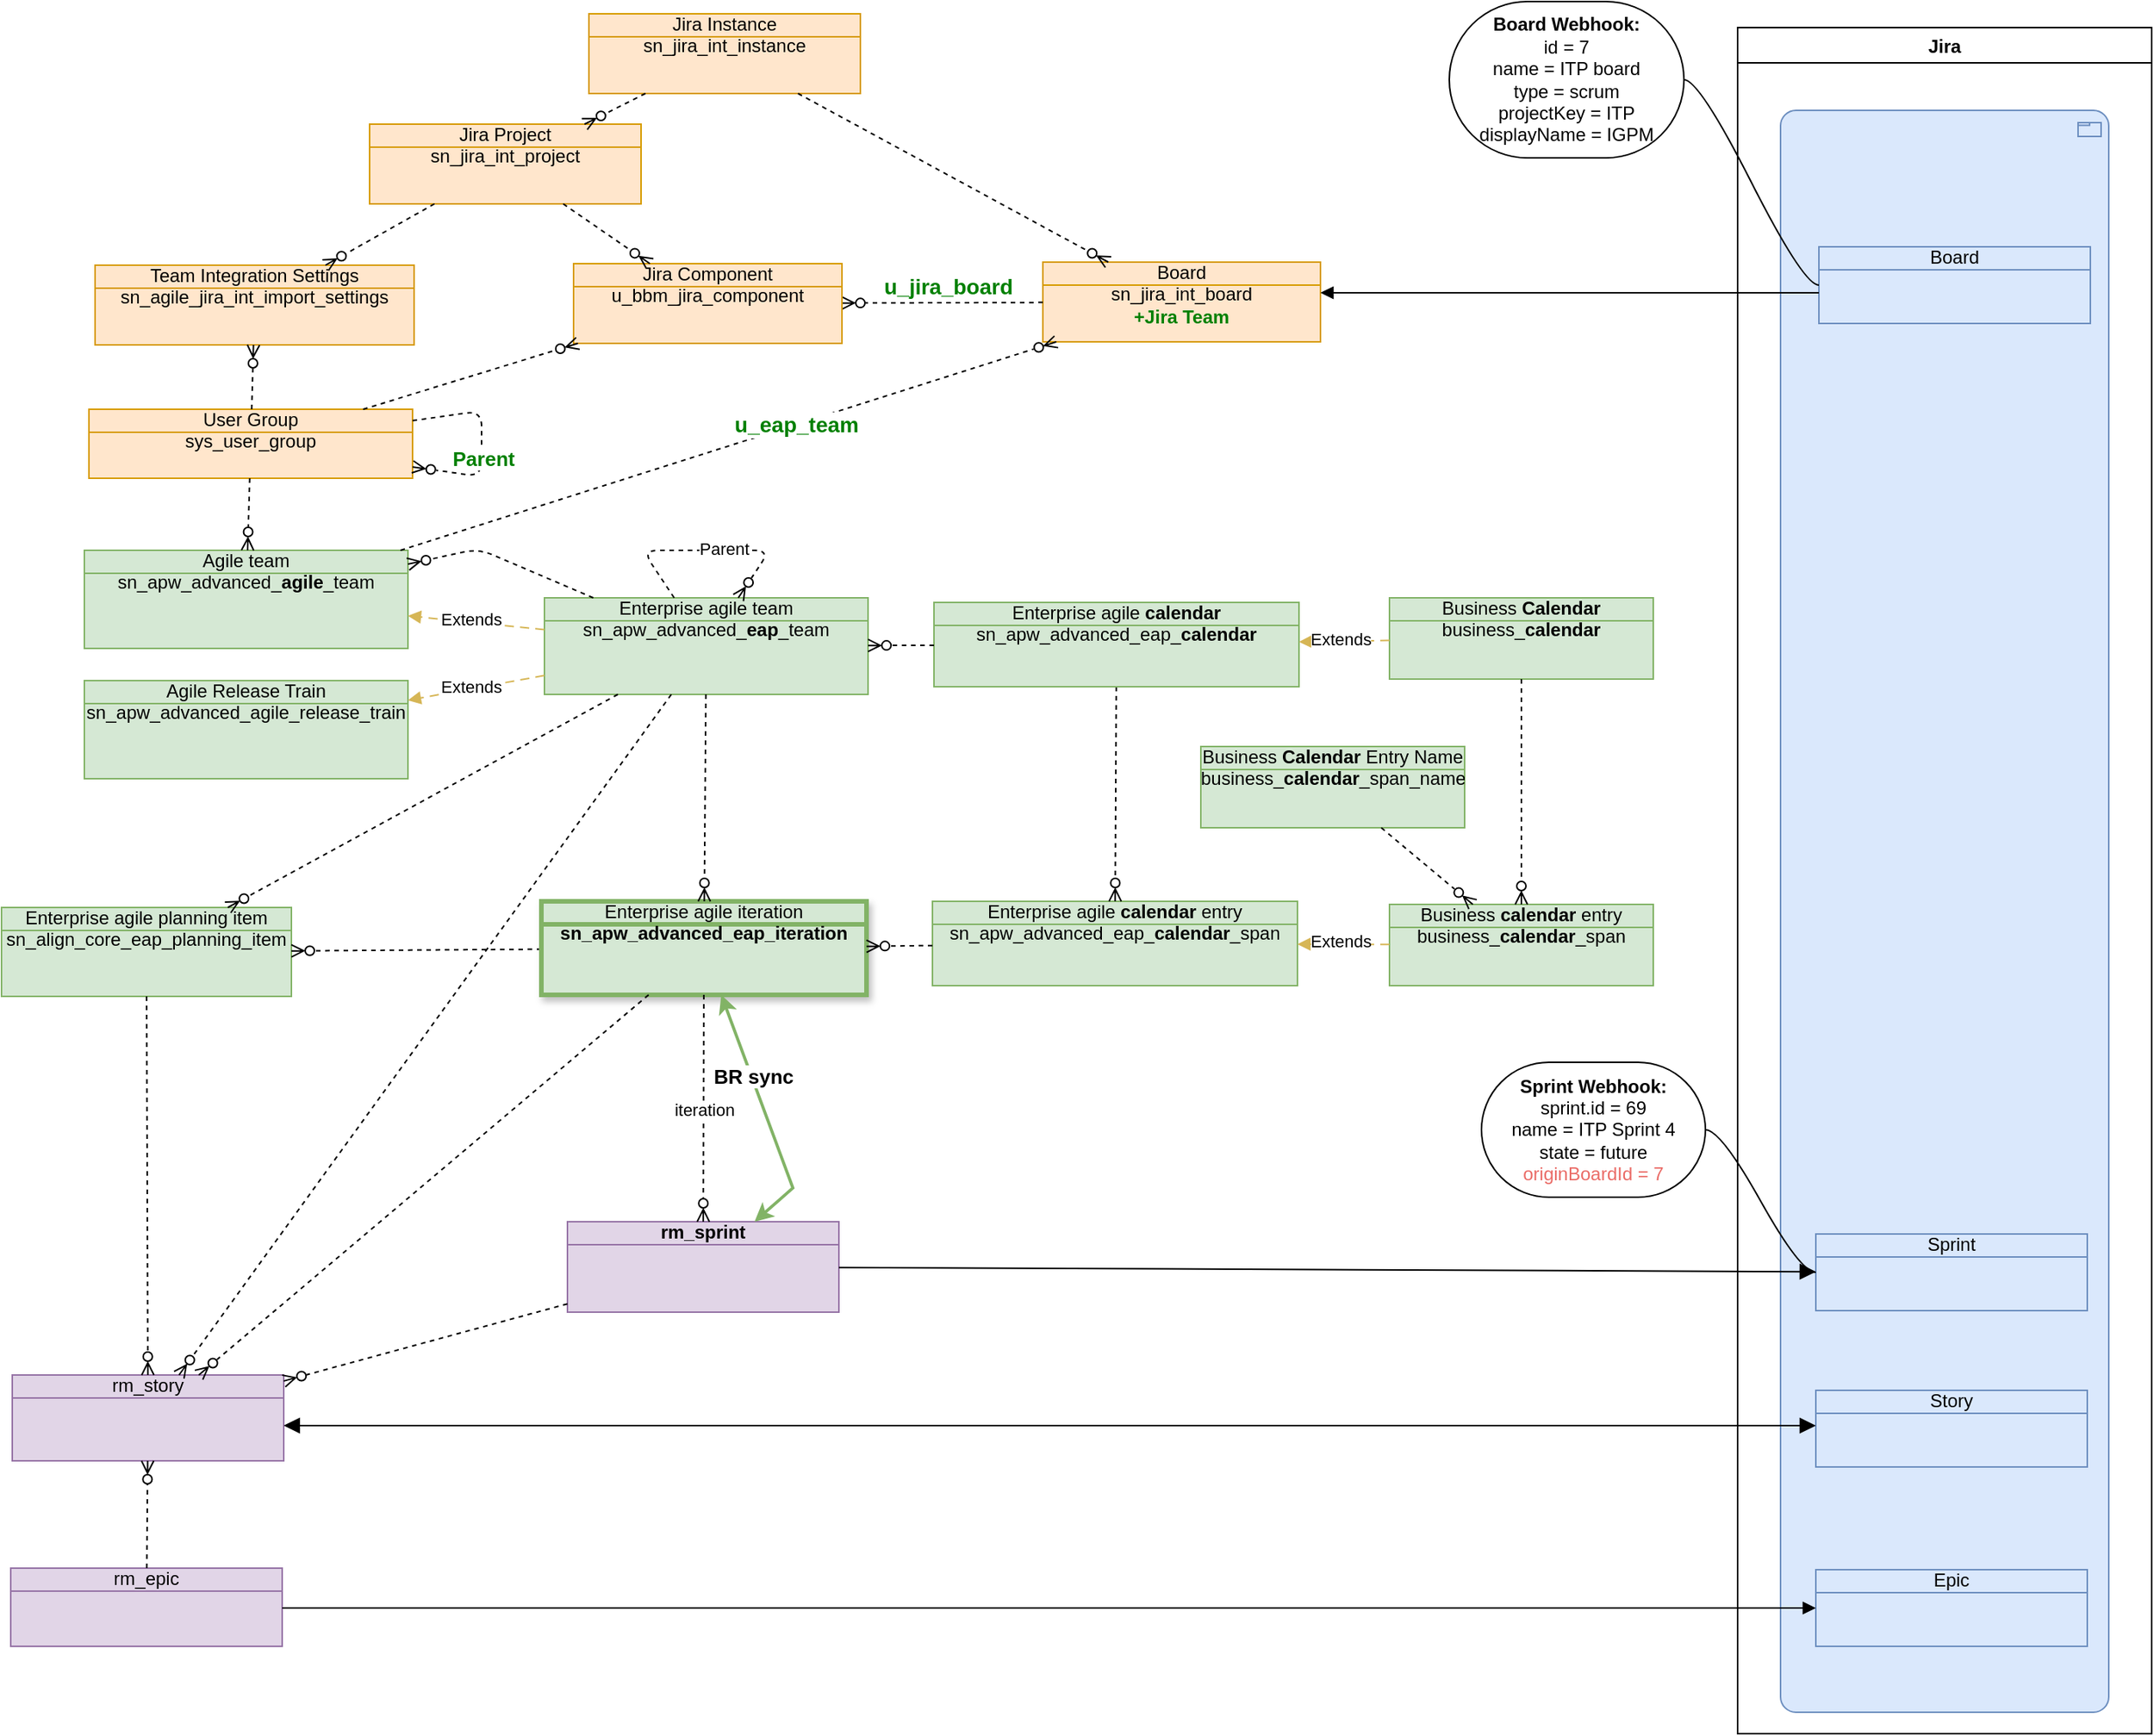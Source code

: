 <mxfile version="28.2.5" pages="2">
  <diagram name="EAPdb" id="IhMQIxFYWQhUG57-XFcb">
    <mxGraphModel dx="1745" dy="1240" grid="0" gridSize="10" guides="0" tooltips="1" connect="0" arrows="0" fold="1" page="1" pageScale="1" pageWidth="1654" pageHeight="1169" math="0" shadow="0">
      <root>
        <mxCell id="0" />
        <mxCell id="1" parent="0" />
        <mxCell id="hy2QDzCqtzv86f-rD2Z0-1" value="&lt;b&gt;rm_sprint&lt;/b&gt;" style="html=1;outlineConnect=0;whiteSpace=wrap;fillColor=#e1d5e7;shape=mxgraph.archimate3.businessObject;overflow=fill;strokeColor=#9673a6;" parent="1" vertex="1">
          <mxGeometry x="472" y="819" width="177" height="59" as="geometry" />
        </mxCell>
        <mxCell id="hy2QDzCqtzv86f-rD2Z0-2" value="Enterprise agile planning item sn_align_core_eap_planning_item" style="html=1;outlineConnect=0;whiteSpace=wrap;fillColor=#d5e8d4;shape=mxgraph.archimate3.businessObject;overflow=fill;strokeColor=#82b366;" parent="1" vertex="1">
          <mxGeometry x="103" y="614" width="189" height="58" as="geometry" />
        </mxCell>
        <mxCell id="hy2QDzCqtzv86f-rD2Z0-3" style="html=1;dashed=1;labelBackgroundColor=none;startArrow=none;endArrow=ERzeroToMany;fontFamily=Verdana;fontSize=12;align=left;startFill=0;endFill=0;" parent="1" source="hy2QDzCqtzv86f-rD2Z0-5" target="hy2QDzCqtzv86f-rD2Z0-2" edge="1">
          <mxGeometry relative="1" as="geometry">
            <mxPoint x="425" y="733" as="sourcePoint" />
            <mxPoint x="-102" y="674" as="targetPoint" />
          </mxGeometry>
        </mxCell>
        <mxCell id="hy2QDzCqtzv86f-rD2Z0-4" value="rm_story" style="html=1;outlineConnect=0;whiteSpace=wrap;fillColor=#e1d5e7;shape=mxgraph.archimate3.businessObject;overflow=fill;strokeColor=#9673a6;" parent="1" vertex="1">
          <mxGeometry x="110" y="919" width="177" height="56" as="geometry" />
        </mxCell>
        <mxCell id="hy2QDzCqtzv86f-rD2Z0-5" value="Enterprise agile iteration &lt;b&gt;sn_apw_advanced_eap_iteration&lt;/b&gt;" style="html=1;outlineConnect=0;whiteSpace=wrap;fillColor=#d5e8d4;shape=mxgraph.archimate3.businessObject;overflow=fill;strokeColor=#82b366;shadow=1;strokeWidth=3;" parent="1" vertex="1">
          <mxGeometry x="455" y="610" width="212" height="61" as="geometry" />
        </mxCell>
        <mxCell id="hy2QDzCqtzv86f-rD2Z0-6" value="Enterprise agile team sn_apw_advanced_&lt;b&gt;eap&lt;/b&gt;_team" style="html=1;outlineConnect=0;whiteSpace=wrap;fillColor=#d5e8d4;shape=mxgraph.archimate3.businessObject;overflow=fill;strokeColor=#82b366;" parent="1" vertex="1">
          <mxGeometry x="457" y="412" width="211" height="63" as="geometry" />
        </mxCell>
        <mxCell id="hy2QDzCqtzv86f-rD2Z0-7" value="&lt;div&gt;Enterprise agile &lt;b&gt;calendar&lt;/b&gt; entry&lt;/div&gt;sn_apw_advanced_eap_&lt;b&gt;calendar&lt;/b&gt;_span" style="html=1;outlineConnect=0;whiteSpace=wrap;fillColor=#d5e8d4;shape=mxgraph.archimate3.businessObject;overflow=fill;strokeColor=#82b366;" parent="1" vertex="1">
          <mxGeometry x="710" y="610" width="238" height="55" as="geometry" />
        </mxCell>
        <mxCell id="hy2QDzCqtzv86f-rD2Z0-8" value="&lt;div&gt;Business &lt;b&gt;calendar&lt;/b&gt; entry&lt;/div&gt;business_&lt;b&gt;calendar&lt;/b&gt;_span" style="html=1;outlineConnect=0;whiteSpace=wrap;fillColor=#d5e8d4;shape=mxgraph.archimate3.businessObject;overflow=fill;strokeColor=#82b366;" parent="1" vertex="1">
          <mxGeometry x="1008" y="612" width="172" height="53" as="geometry" />
        </mxCell>
        <mxCell id="hy2QDzCqtzv86f-rD2Z0-9" value="" style="html=1;endArrow=block;dashed=1;elbow=vertical;endFill=1;dashPattern=6 4;rounded=0;fontSize=12;fillColor=#fff2cc;strokeColor=#d6b656;" parent="1" source="hy2QDzCqtzv86f-rD2Z0-8" target="hy2QDzCqtzv86f-rD2Z0-7" edge="1">
          <mxGeometry width="160" relative="1" as="geometry">
            <mxPoint x="550" y="626" as="sourcePoint" />
            <mxPoint x="459" y="626" as="targetPoint" />
          </mxGeometry>
        </mxCell>
        <mxCell id="hy2QDzCqtzv86f-rD2Z0-10" value="Extends" style="edgeLabel;html=1;align=center;verticalAlign=middle;resizable=0;points=[];" parent="hy2QDzCqtzv86f-rD2Z0-9" vertex="1" connectable="0">
          <mxGeometry x="0.082" y="-2" relative="1" as="geometry">
            <mxPoint as="offset" />
          </mxGeometry>
        </mxCell>
        <mxCell id="hy2QDzCqtzv86f-rD2Z0-11" style="html=1;dashed=1;labelBackgroundColor=none;startArrow=none;endArrow=ERzeroToMany;fontFamily=Verdana;fontSize=12;align=left;startFill=0;endFill=0;" parent="1" source="hy2QDzCqtzv86f-rD2Z0-7" target="hy2QDzCqtzv86f-rD2Z0-5" edge="1">
          <mxGeometry relative="1" as="geometry">
            <mxPoint x="527" y="815" as="sourcePoint" />
            <mxPoint x="376" y="915" as="targetPoint" />
          </mxGeometry>
        </mxCell>
        <mxCell id="hy2QDzCqtzv86f-rD2Z0-12" style="html=1;dashed=1;labelBackgroundColor=none;startArrow=none;endArrow=ERzeroToMany;fontFamily=Verdana;fontSize=12;align=left;startFill=0;endFill=0;" parent="1" source="hy2QDzCqtzv86f-rD2Z0-5" target="hy2QDzCqtzv86f-rD2Z0-4" edge="1">
          <mxGeometry relative="1" as="geometry">
            <mxPoint x="795" y="1015" as="sourcePoint" />
            <mxPoint x="627" y="1063" as="targetPoint" />
          </mxGeometry>
        </mxCell>
        <mxCell id="hy2QDzCqtzv86f-rD2Z0-13" style="html=1;dashed=1;labelBackgroundColor=none;startArrow=none;endArrow=ERzeroToMany;fontFamily=Verdana;fontSize=12;align=left;startFill=0;endFill=0;" parent="1" source="hy2QDzCqtzv86f-rD2Z0-5" target="hy2QDzCqtzv86f-rD2Z0-1" edge="1">
          <mxGeometry relative="1" as="geometry">
            <mxPoint x="724" y="868" as="sourcePoint" />
            <mxPoint x="556" y="916" as="targetPoint" />
          </mxGeometry>
        </mxCell>
        <mxCell id="KYZBzOiVd4x93WxxePfa-1" value="iteration" style="edgeLabel;html=1;align=center;verticalAlign=middle;resizable=0;points=[];" parent="hy2QDzCqtzv86f-rD2Z0-13" vertex="1" connectable="0">
          <mxGeometry x="0.006" relative="1" as="geometry">
            <mxPoint as="offset" />
          </mxGeometry>
        </mxCell>
        <mxCell id="hy2QDzCqtzv86f-rD2Z0-14" style="html=1;dashed=1;labelBackgroundColor=none;startArrow=none;endArrow=ERzeroToMany;fontFamily=Verdana;fontSize=12;align=left;startFill=0;endFill=0;" parent="1" source="hy2QDzCqtzv86f-rD2Z0-6" target="hy2QDzCqtzv86f-rD2Z0-5" edge="1">
          <mxGeometry relative="1" as="geometry">
            <mxPoint x="1010" y="784" as="sourcePoint" />
            <mxPoint x="842" y="832" as="targetPoint" />
          </mxGeometry>
        </mxCell>
        <mxCell id="hy2QDzCqtzv86f-rD2Z0-15" style="html=1;dashed=1;labelBackgroundColor=none;startArrow=none;endArrow=ERzeroToMany;fontFamily=Verdana;fontSize=12;align=left;startFill=0;endFill=0;" parent="1" source="hy2QDzCqtzv86f-rD2Z0-2" target="hy2QDzCqtzv86f-rD2Z0-4" edge="1">
          <mxGeometry relative="1" as="geometry">
            <mxPoint x="858" y="869" as="sourcePoint" />
            <mxPoint x="858" y="925" as="targetPoint" />
          </mxGeometry>
        </mxCell>
        <mxCell id="hy2QDzCqtzv86f-rD2Z0-16" style="html=1;dashed=1;labelBackgroundColor=none;startArrow=none;endArrow=ERzeroToMany;fontFamily=Verdana;fontSize=12;align=left;startFill=0;endFill=0;" parent="1" source="hy2QDzCqtzv86f-rD2Z0-1" target="hy2QDzCqtzv86f-rD2Z0-4" edge="1">
          <mxGeometry relative="1" as="geometry">
            <mxPoint x="480" y="681" as="sourcePoint" />
            <mxPoint x="317" y="683" as="targetPoint" />
          </mxGeometry>
        </mxCell>
        <mxCell id="hy2QDzCqtzv86f-rD2Z0-17" value="rm_epic" style="html=1;outlineConnect=0;whiteSpace=wrap;fillColor=#e1d5e7;shape=mxgraph.archimate3.businessObject;overflow=fill;strokeColor=#9673a6;" parent="1" vertex="1">
          <mxGeometry x="109" y="1045" width="177" height="51" as="geometry" />
        </mxCell>
        <mxCell id="hy2QDzCqtzv86f-rD2Z0-18" style="html=1;dashed=1;labelBackgroundColor=none;startArrow=none;endArrow=ERzeroToMany;fontFamily=Verdana;fontSize=12;align=left;startFill=0;endFill=0;" parent="1" source="hy2QDzCqtzv86f-rD2Z0-17" target="hy2QDzCqtzv86f-rD2Z0-4" edge="1">
          <mxGeometry relative="1" as="geometry">
            <mxPoint x="542" y="834" as="sourcePoint" />
            <mxPoint x="379" y="836" as="targetPoint" />
          </mxGeometry>
        </mxCell>
        <mxCell id="hy2QDzCqtzv86f-rD2Z0-19" style="html=1;dashed=1;labelBackgroundColor=none;startArrow=none;endArrow=ERzeroToMany;fontFamily=Verdana;fontSize=12;align=left;startFill=0;endFill=0;" parent="1" source="hy2QDzCqtzv86f-rD2Z0-6" target="hy2QDzCqtzv86f-rD2Z0-4" edge="1">
          <mxGeometry relative="1" as="geometry">
            <mxPoint x="525" y="761" as="sourcePoint" />
            <mxPoint x="361" y="832" as="targetPoint" />
          </mxGeometry>
        </mxCell>
        <mxCell id="hy2QDzCqtzv86f-rD2Z0-20" style="html=1;dashed=1;labelBackgroundColor=none;startArrow=none;endArrow=ERzeroToMany;fontFamily=Verdana;fontSize=12;align=left;startFill=0;endFill=0;" parent="1" source="hy2QDzCqtzv86f-rD2Z0-6" target="hy2QDzCqtzv86f-rD2Z0-2" edge="1">
          <mxGeometry relative="1" as="geometry">
            <mxPoint x="712" y="861" as="sourcePoint" />
            <mxPoint x="875" y="1060" as="targetPoint" />
          </mxGeometry>
        </mxCell>
        <mxCell id="hy2QDzCqtzv86f-rD2Z0-24" value="Jira" style="swimlane;" parent="1" vertex="1">
          <mxGeometry x="1235" y="40" width="270" height="1113" as="geometry" />
        </mxCell>
        <mxCell id="hy2QDzCqtzv86f-rD2Z0-25" value="" style="html=1;outlineConnect=0;whiteSpace=wrap;fillColor=#dae8fc;shape=mxgraph.archimate3.application;appType=product;archiType=rounded;strokeColor=#6c8ebf;verticalAlign=top;fontStyle=0" parent="hy2QDzCqtzv86f-rD2Z0-24" vertex="1">
          <mxGeometry x="28" y="54" width="214" height="1045" as="geometry" />
        </mxCell>
        <mxCell id="hy2QDzCqtzv86f-rD2Z0-26" value="Board" style="html=1;outlineConnect=0;whiteSpace=wrap;fillColor=#dae8fc;shape=mxgraph.archimate3.businessObject;overflow=fill;strokeColor=#6c8ebf;" parent="hy2QDzCqtzv86f-rD2Z0-24" vertex="1">
          <mxGeometry x="53" y="143" width="177" height="50" as="geometry" />
        </mxCell>
        <mxCell id="hy2QDzCqtzv86f-rD2Z0-27" value="Sprint" style="html=1;outlineConnect=0;whiteSpace=wrap;fillColor=#dae8fc;shape=mxgraph.archimate3.businessObject;overflow=fill;strokeColor=#6c8ebf;" parent="hy2QDzCqtzv86f-rD2Z0-24" vertex="1">
          <mxGeometry x="51" y="787" width="177" height="50" as="geometry" />
        </mxCell>
        <mxCell id="hy2QDzCqtzv86f-rD2Z0-51" value="Epic" style="html=1;outlineConnect=0;whiteSpace=wrap;fillColor=#dae8fc;shape=mxgraph.archimate3.businessObject;overflow=fill;strokeColor=#6c8ebf;" parent="hy2QDzCqtzv86f-rD2Z0-24" vertex="1">
          <mxGeometry x="51" y="1006" width="177" height="50" as="geometry" />
        </mxCell>
        <mxCell id="KYZBzOiVd4x93WxxePfa-24" value="Story" style="html=1;outlineConnect=0;whiteSpace=wrap;fillColor=#dae8fc;shape=mxgraph.archimate3.businessObject;overflow=fill;strokeColor=#6c8ebf;" parent="hy2QDzCqtzv86f-rD2Z0-24" vertex="1">
          <mxGeometry x="51" y="889" width="177" height="50" as="geometry" />
        </mxCell>
        <mxCell id="hy2QDzCqtzv86f-rD2Z0-28" value="Agile team sn_apw_advanced_&lt;b&gt;agile&lt;/b&gt;_team" style="html=1;outlineConnect=0;whiteSpace=wrap;fillColor=#d5e8d4;shape=mxgraph.archimate3.businessObject;overflow=fill;strokeColor=#82b366;" parent="1" vertex="1">
          <mxGeometry x="157" y="381" width="211" height="64" as="geometry" />
        </mxCell>
        <mxCell id="hy2QDzCqtzv86f-rD2Z0-29" value="" style="html=1;endArrow=block;dashed=1;elbow=vertical;endFill=1;dashPattern=6 4;rounded=0;fontSize=12;fillColor=#fff2cc;strokeColor=#d6b656;" parent="1" source="hy2QDzCqtzv86f-rD2Z0-6" target="hy2QDzCqtzv86f-rD2Z0-28" edge="1">
          <mxGeometry width="160" relative="1" as="geometry">
            <mxPoint x="1085" y="557" as="sourcePoint" />
            <mxPoint x="1004" y="556" as="targetPoint" />
          </mxGeometry>
        </mxCell>
        <mxCell id="hy2QDzCqtzv86f-rD2Z0-30" value="Extends" style="edgeLabel;html=1;align=center;verticalAlign=middle;resizable=0;points=[];" parent="hy2QDzCqtzv86f-rD2Z0-29" vertex="1" connectable="0">
          <mxGeometry x="0.082" y="-2" relative="1" as="geometry">
            <mxPoint as="offset" />
          </mxGeometry>
        </mxCell>
        <mxCell id="hy2QDzCqtzv86f-rD2Z0-31" value="User Group&lt;div&gt;sys_user_group&lt;/div&gt;" style="html=1;outlineConnect=0;whiteSpace=wrap;fillColor=#ffe6cc;shape=mxgraph.archimate3.businessObject;overflow=fill;strokeColor=#d79b00;" parent="1" vertex="1">
          <mxGeometry x="160" y="289" width="211" height="45" as="geometry" />
        </mxCell>
        <mxCell id="hy2QDzCqtzv86f-rD2Z0-32" style="html=1;dashed=1;labelBackgroundColor=none;startArrow=none;endArrow=ERzeroToMany;fontFamily=Verdana;fontSize=12;align=left;startFill=0;endFill=0;" parent="1" source="hy2QDzCqtzv86f-rD2Z0-31" target="hy2QDzCqtzv86f-rD2Z0-28" edge="1">
          <mxGeometry relative="1" as="geometry">
            <mxPoint x="556" y="575" as="sourcePoint" />
            <mxPoint x="355" y="697" as="targetPoint" />
          </mxGeometry>
        </mxCell>
        <mxCell id="hy2QDzCqtzv86f-rD2Z0-33" style="html=1;dashed=1;labelBackgroundColor=none;startArrow=none;endArrow=ERzeroToMany;fontFamily=Verdana;fontSize=12;align=left;startFill=0;endFill=0;" parent="1" source="hy2QDzCqtzv86f-rD2Z0-6" target="hy2QDzCqtzv86f-rD2Z0-28" edge="1">
          <mxGeometry relative="1" as="geometry">
            <mxPoint x="593" y="557" as="sourcePoint" />
            <mxPoint x="392" y="679" as="targetPoint" />
            <Array as="points">
              <mxPoint x="414" y="380" />
            </Array>
          </mxGeometry>
        </mxCell>
        <mxCell id="hy2QDzCqtzv86f-rD2Z0-34" style="html=1;dashed=1;labelBackgroundColor=none;startArrow=none;endArrow=ERzeroToMany;fontFamily=Verdana;fontSize=12;align=left;startFill=0;endFill=0;" parent="1" source="hy2QDzCqtzv86f-rD2Z0-6" target="hy2QDzCqtzv86f-rD2Z0-6" edge="1">
          <mxGeometry relative="1" as="geometry">
            <mxPoint x="767" y="357" as="sourcePoint" />
            <mxPoint x="566" y="479" as="targetPoint" />
            <Array as="points">
              <mxPoint x="604" y="381" />
            </Array>
          </mxGeometry>
        </mxCell>
        <mxCell id="hy2QDzCqtzv86f-rD2Z0-35" value="Parent" style="edgeLabel;html=1;align=center;verticalAlign=middle;resizable=0;points=[];" parent="hy2QDzCqtzv86f-rD2Z0-34" vertex="1" connectable="0">
          <mxGeometry x="0.137" y="1" relative="1" as="geometry">
            <mxPoint as="offset" />
          </mxGeometry>
        </mxCell>
        <mxCell id="hy2QDzCqtzv86f-rD2Z0-39" value="" style="html=1;endArrow=block;dashed=0;elbow=vertical;endFill=1;rounded=0;startArrow=none;startFill=0;endSize=8;" parent="1" source="hy2QDzCqtzv86f-rD2Z0-1" target="hy2QDzCqtzv86f-rD2Z0-27" edge="1">
          <mxGeometry width="160" relative="1" as="geometry">
            <mxPoint x="1133" y="895" as="sourcePoint" />
            <mxPoint x="789" y="984" as="targetPoint" />
          </mxGeometry>
        </mxCell>
        <mxCell id="hy2QDzCqtzv86f-rD2Z0-40" value="Board&lt;div&gt;sn_jira_int_board&lt;/div&gt;&lt;div&gt;&lt;b&gt;&lt;font style=&quot;color: rgb(0, 128, 0);&quot;&gt;+Jira Team&lt;/font&gt;&lt;/b&gt;&lt;/div&gt;" style="html=1;outlineConnect=0;whiteSpace=wrap;fillColor=#ffe6cc;shape=mxgraph.archimate3.businessObject;overflow=fill;strokeColor=#d79b00;" parent="1" vertex="1">
          <mxGeometry x="782" y="193" width="181" height="52" as="geometry" />
        </mxCell>
        <mxCell id="hy2QDzCqtzv86f-rD2Z0-41" value="" style="edgeStyle=elbowEdgeStyle;html=1;endArrow=block;dashed=0;elbow=vertical;endFill=1;rounded=0;" parent="1" source="hy2QDzCqtzv86f-rD2Z0-26" target="hy2QDzCqtzv86f-rD2Z0-40" edge="1">
          <mxGeometry width="160" relative="1" as="geometry">
            <mxPoint x="1296" y="897" as="sourcePoint" />
            <mxPoint x="829" y="897" as="targetPoint" />
          </mxGeometry>
        </mxCell>
        <mxCell id="hy2QDzCqtzv86f-rD2Z0-43" value="" style="endArrow=classic;startArrow=classic;html=1;rounded=0;fillColor=#d5e8d4;strokeColor=#82b366;strokeWidth=2;fontSize=13;" parent="1" source="hy2QDzCqtzv86f-rD2Z0-1" target="hy2QDzCqtzv86f-rD2Z0-5" edge="1">
          <mxGeometry width="50" height="50" relative="1" as="geometry">
            <mxPoint x="684" y="851" as="sourcePoint" />
            <mxPoint x="734" y="801" as="targetPoint" />
            <Array as="points">
              <mxPoint x="619" y="797" />
            </Array>
          </mxGeometry>
        </mxCell>
        <mxCell id="hy2QDzCqtzv86f-rD2Z0-44" value="BR sync" style="edgeLabel;html=1;align=center;verticalAlign=middle;resizable=0;points=[];fontSize=13;fontStyle=1" parent="hy2QDzCqtzv86f-rD2Z0-43" vertex="1" connectable="0">
          <mxGeometry x="0.328" y="-1" relative="1" as="geometry">
            <mxPoint as="offset" />
          </mxGeometry>
        </mxCell>
        <mxCell id="hy2QDzCqtzv86f-rD2Z0-45" value="Jira Project&lt;div&gt;sn_jira_int_project&lt;/div&gt;" style="html=1;outlineConnect=0;whiteSpace=wrap;fillColor=#ffe6cc;shape=mxgraph.archimate3.businessObject;overflow=fill;strokeColor=#d79b00;" parent="1" vertex="1">
          <mxGeometry x="343" y="103" width="177" height="52" as="geometry" />
        </mxCell>
        <mxCell id="hy2QDzCqtzv86f-rD2Z0-46" value="Team Integration Settings&lt;br&gt;&lt;div&gt;sn_agile_jira_int_import_settings&lt;/div&gt;" style="html=1;outlineConnect=0;whiteSpace=wrap;fillColor=#ffe6cc;shape=mxgraph.archimate3.businessObject;overflow=fill;strokeColor=#d79b00;" parent="1" vertex="1">
          <mxGeometry x="164" y="195" width="208" height="52" as="geometry" />
        </mxCell>
        <mxCell id="hy2QDzCqtzv86f-rD2Z0-47" style="html=1;dashed=1;labelBackgroundColor=none;startArrow=none;endArrow=ERzeroToMany;fontFamily=Verdana;fontSize=12;align=left;startFill=0;endFill=0;" parent="1" source="hy2QDzCqtzv86f-rD2Z0-40" target="KYZBzOiVd4x93WxxePfa-30" edge="1">
          <mxGeometry relative="1" as="geometry">
            <mxPoint x="523" y="-215" as="sourcePoint" />
            <mxPoint x="339" y="-215" as="targetPoint" />
          </mxGeometry>
        </mxCell>
        <mxCell id="KYZBzOiVd4x93WxxePfa-36" value="u_jira_board" style="edgeLabel;html=1;align=center;verticalAlign=middle;resizable=0;points=[];fontSize=14;fontStyle=1;fontColor=#008000;" parent="hy2QDzCqtzv86f-rD2Z0-47" vertex="1" connectable="0">
          <mxGeometry x="-0.175" y="2" relative="1" as="geometry">
            <mxPoint x="-8" y="-13" as="offset" />
          </mxGeometry>
        </mxCell>
        <mxCell id="hy2QDzCqtzv86f-rD2Z0-48" style="html=1;dashed=1;labelBackgroundColor=none;startArrow=none;endArrow=ERzeroToMany;fontFamily=Verdana;fontSize=12;align=left;startFill=0;endFill=0;" parent="1" source="hy2QDzCqtzv86f-rD2Z0-45" target="hy2QDzCqtzv86f-rD2Z0-46" edge="1">
          <mxGeometry relative="1" as="geometry">
            <mxPoint x="643" y="-63" as="sourcePoint" />
            <mxPoint x="459" y="-63" as="targetPoint" />
          </mxGeometry>
        </mxCell>
        <mxCell id="hy2QDzCqtzv86f-rD2Z0-50" style="html=1;dashed=1;labelBackgroundColor=none;startArrow=none;endArrow=ERzeroToMany;fontFamily=Verdana;fontSize=12;align=left;startFill=0;endFill=0;" parent="1" source="hy2QDzCqtzv86f-rD2Z0-31" target="hy2QDzCqtzv86f-rD2Z0-46" edge="1">
          <mxGeometry relative="1" as="geometry">
            <mxPoint x="407" y="39.852" as="sourcePoint" />
            <mxPoint x="477" y="181" as="targetPoint" />
          </mxGeometry>
        </mxCell>
        <mxCell id="hy2QDzCqtzv86f-rD2Z0-52" value="" style="edgeStyle=elbowEdgeStyle;html=1;endArrow=block;dashed=0;elbow=vertical;endFill=1;rounded=0;" parent="1" source="hy2QDzCqtzv86f-rD2Z0-17" target="hy2QDzCqtzv86f-rD2Z0-51" edge="1">
          <mxGeometry width="160" relative="1" as="geometry">
            <mxPoint x="1204" y="868" as="sourcePoint" />
            <mxPoint x="737" y="868" as="targetPoint" />
          </mxGeometry>
        </mxCell>
        <mxCell id="hy2QDzCqtzv86f-rD2Z0-57" style="html=1;dashed=1;labelBackgroundColor=none;startArrow=none;endArrow=ERzeroToMany;fontFamily=Verdana;fontSize=12;align=left;startFill=0;endFill=0;" parent="1" source="hy2QDzCqtzv86f-rD2Z0-28" target="hy2QDzCqtzv86f-rD2Z0-40" edge="1">
          <mxGeometry relative="1" as="geometry">
            <mxPoint x="681" y="329" as="sourcePoint" />
            <mxPoint x="675.551" y="328" as="targetPoint" />
          </mxGeometry>
        </mxCell>
        <mxCell id="hy2QDzCqtzv86f-rD2Z0-58" value="&lt;font&gt;u_eap_team&lt;/font&gt;" style="edgeLabel;html=1;align=center;verticalAlign=middle;resizable=0;points=[];fontSize=14;fontColor=#008000;fontStyle=1" parent="hy2QDzCqtzv86f-rD2Z0-57" vertex="1" connectable="0">
          <mxGeometry x="0.203" relative="1" as="geometry">
            <mxPoint as="offset" />
          </mxGeometry>
        </mxCell>
        <mxCell id="KYZBzOiVd4x93WxxePfa-2" value="&lt;div&gt;Agile Release Train&lt;/div&gt;sn_apw_advanced_agile_release_train" style="html=1;outlineConnect=0;whiteSpace=wrap;fillColor=#d5e8d4;shape=mxgraph.archimate3.businessObject;overflow=fill;strokeColor=#82b366;" parent="1" vertex="1">
          <mxGeometry x="157" y="466" width="211" height="64" as="geometry" />
        </mxCell>
        <mxCell id="KYZBzOiVd4x93WxxePfa-3" value="" style="html=1;endArrow=block;dashed=1;elbow=vertical;endFill=1;dashPattern=6 4;rounded=0;fontSize=12;fillColor=#fff2cc;strokeColor=#d6b656;" parent="1" source="hy2QDzCqtzv86f-rD2Z0-6" target="KYZBzOiVd4x93WxxePfa-2" edge="1">
          <mxGeometry width="160" relative="1" as="geometry">
            <mxPoint x="470" y="473" as="sourcePoint" />
            <mxPoint x="381" y="464" as="targetPoint" />
          </mxGeometry>
        </mxCell>
        <mxCell id="KYZBzOiVd4x93WxxePfa-4" value="Extends" style="edgeLabel;html=1;align=center;verticalAlign=middle;resizable=0;points=[];" parent="KYZBzOiVd4x93WxxePfa-3" vertex="1" connectable="0">
          <mxGeometry x="0.082" y="-2" relative="1" as="geometry">
            <mxPoint as="offset" />
          </mxGeometry>
        </mxCell>
        <mxCell id="KYZBzOiVd4x93WxxePfa-5" value="&lt;div&gt;Business &lt;b&gt;Calendar&lt;/b&gt; Entry Name&lt;/div&gt;business_&lt;b&gt;calendar&lt;/b&gt;_span_name" style="html=1;outlineConnect=0;whiteSpace=wrap;fillColor=#d5e8d4;shape=mxgraph.archimate3.businessObject;overflow=fill;strokeColor=#82b366;" parent="1" vertex="1">
          <mxGeometry x="885" y="509" width="172" height="53" as="geometry" />
        </mxCell>
        <mxCell id="KYZBzOiVd4x93WxxePfa-6" style="html=1;dashed=1;labelBackgroundColor=none;startArrow=none;endArrow=ERzeroToMany;fontFamily=Verdana;fontSize=12;align=left;startFill=0;endFill=0;" parent="1" source="KYZBzOiVd4x93WxxePfa-5" target="hy2QDzCqtzv86f-rD2Z0-8" edge="1">
          <mxGeometry relative="1" as="geometry">
            <mxPoint x="746" y="612" as="sourcePoint" />
            <mxPoint x="692" y="629" as="targetPoint" />
          </mxGeometry>
        </mxCell>
        <mxCell id="KYZBzOiVd4x93WxxePfa-7" value="&lt;div&gt;Business &lt;b&gt;Calendar&lt;/b&gt;&lt;/div&gt;&lt;div&gt;&lt;span style=&quot;background-color: transparent; color: light-dark(rgb(0, 0, 0), rgb(255, 255, 255));&quot;&gt;business_&lt;b&gt;calendar&lt;/b&gt;&lt;/span&gt;&lt;/div&gt;" style="html=1;outlineConnect=0;whiteSpace=wrap;fillColor=#d5e8d4;shape=mxgraph.archimate3.businessObject;overflow=fill;strokeColor=#82b366;" parent="1" vertex="1">
          <mxGeometry x="1008" y="412" width="172" height="53" as="geometry" />
        </mxCell>
        <mxCell id="KYZBzOiVd4x93WxxePfa-8" style="html=1;dashed=1;labelBackgroundColor=none;startArrow=none;endArrow=ERzeroToMany;fontFamily=Verdana;fontSize=12;align=left;startFill=0;endFill=0;" parent="1" source="KYZBzOiVd4x93WxxePfa-9" target="hy2QDzCqtzv86f-rD2Z0-7" edge="1">
          <mxGeometry relative="1" as="geometry">
            <mxPoint x="953" y="582" as="sourcePoint" />
            <mxPoint x="923" y="582" as="targetPoint" />
          </mxGeometry>
        </mxCell>
        <mxCell id="KYZBzOiVd4x93WxxePfa-9" value="&lt;div&gt;Enterprise agile &lt;b&gt;calendar&lt;/b&gt;&lt;/div&gt;sn_apw_advanced_eap_&lt;b&gt;calendar&lt;/b&gt;" style="html=1;outlineConnect=0;whiteSpace=wrap;fillColor=#d5e8d4;shape=mxgraph.archimate3.businessObject;overflow=fill;strokeColor=#82b366;shadow=0;" parent="1" vertex="1">
          <mxGeometry x="711" y="415" width="238" height="55" as="geometry" />
        </mxCell>
        <mxCell id="KYZBzOiVd4x93WxxePfa-10" value="" style="html=1;endArrow=block;dashed=1;elbow=vertical;endFill=1;dashPattern=6 4;rounded=0;fontSize=12;fillColor=#fff2cc;strokeColor=#d6b656;" parent="1" source="KYZBzOiVd4x93WxxePfa-7" target="KYZBzOiVd4x93WxxePfa-9" edge="1">
          <mxGeometry width="160" relative="1" as="geometry">
            <mxPoint x="1049" y="231" as="sourcePoint" />
            <mxPoint x="968" y="254" as="targetPoint" />
          </mxGeometry>
        </mxCell>
        <mxCell id="KYZBzOiVd4x93WxxePfa-11" value="Extends" style="edgeLabel;html=1;align=center;verticalAlign=middle;resizable=0;points=[];" parent="KYZBzOiVd4x93WxxePfa-10" vertex="1" connectable="0">
          <mxGeometry x="0.082" y="-2" relative="1" as="geometry">
            <mxPoint as="offset" />
          </mxGeometry>
        </mxCell>
        <mxCell id="KYZBzOiVd4x93WxxePfa-12" style="html=1;dashed=1;labelBackgroundColor=none;startArrow=none;endArrow=ERzeroToMany;fontFamily=Verdana;fontSize=12;align=left;startFill=0;endFill=0;" parent="1" source="KYZBzOiVd4x93WxxePfa-9" target="hy2QDzCqtzv86f-rD2Z0-6" edge="1">
          <mxGeometry relative="1" as="geometry">
            <mxPoint x="556" y="521" as="sourcePoint" />
            <mxPoint x="556" y="678" as="targetPoint" />
          </mxGeometry>
        </mxCell>
        <mxCell id="KYZBzOiVd4x93WxxePfa-13" style="html=1;dashed=1;labelBackgroundColor=none;startArrow=none;endArrow=ERzeroToMany;fontFamily=Verdana;fontSize=12;align=left;startFill=0;endFill=0;" parent="1" source="KYZBzOiVd4x93WxxePfa-7" target="hy2QDzCqtzv86f-rD2Z0-8" edge="1">
          <mxGeometry relative="1" as="geometry">
            <mxPoint x="828" y="528" as="sourcePoint" />
            <mxPoint x="827" y="668" as="targetPoint" />
          </mxGeometry>
        </mxCell>
        <mxCell id="KYZBzOiVd4x93WxxePfa-14" value="Jira Instance&lt;div&gt;sn_jira_int_instance&lt;/div&gt;" style="html=1;outlineConnect=0;whiteSpace=wrap;fillColor=#ffe6cc;shape=mxgraph.archimate3.businessObject;overflow=fill;strokeColor=#d79b00;" parent="1" vertex="1">
          <mxGeometry x="486" y="31" width="177" height="52" as="geometry" />
        </mxCell>
        <mxCell id="KYZBzOiVd4x93WxxePfa-15" style="html=1;dashed=1;labelBackgroundColor=none;startArrow=none;endArrow=ERzeroToMany;fontFamily=Verdana;fontSize=12;align=left;startFill=0;endFill=0;" parent="1" source="KYZBzOiVd4x93WxxePfa-14" target="hy2QDzCqtzv86f-rD2Z0-40" edge="1">
          <mxGeometry relative="1" as="geometry">
            <mxPoint x="679" y="169" as="sourcePoint" />
            <mxPoint x="590" y="198" as="targetPoint" />
          </mxGeometry>
        </mxCell>
        <mxCell id="KYZBzOiVd4x93WxxePfa-16" style="html=1;dashed=1;labelBackgroundColor=none;startArrow=none;endArrow=ERzeroToMany;fontFamily=Verdana;fontSize=12;align=left;startFill=0;endFill=0;" parent="1" source="KYZBzOiVd4x93WxxePfa-14" target="hy2QDzCqtzv86f-rD2Z0-45" edge="1">
          <mxGeometry relative="1" as="geometry">
            <mxPoint x="743" y="208" as="sourcePoint" />
            <mxPoint x="654" y="237" as="targetPoint" />
          </mxGeometry>
        </mxCell>
        <mxCell id="KYZBzOiVd4x93WxxePfa-25" value="" style="edgeStyle=elbowEdgeStyle;html=1;endArrow=block;dashed=0;elbow=vertical;endFill=1;rounded=0;endSize=8;startSize=8;startArrow=block;startFill=1;" parent="1" source="hy2QDzCqtzv86f-rD2Z0-4" target="KYZBzOiVd4x93WxxePfa-24" edge="1">
          <mxGeometry width="160" relative="1" as="geometry">
            <mxPoint x="987" y="1098" as="sourcePoint" />
            <mxPoint x="1985" y="1098" as="targetPoint" />
          </mxGeometry>
        </mxCell>
        <mxCell id="KYZBzOiVd4x93WxxePfa-26" value="&lt;div&gt;&lt;b&gt;Sprint Webhook:&lt;/b&gt;&lt;/div&gt;&lt;div&gt;sprint.id = 69&lt;/div&gt;&lt;div&gt;name = ITP Sprint 4&lt;/div&gt;&lt;div&gt;state = future&lt;/div&gt;&lt;div&gt;&lt;font style=&quot;color: rgb(234, 107, 102);&quot;&gt;originBoardId = 7&lt;/font&gt;&lt;/div&gt;" style="whiteSpace=wrap;html=1;rounded=1;arcSize=50;align=center;verticalAlign=middle;strokeWidth=1;autosize=1;spacing=4;treeFolding=1;treeMoving=1;newEdgeStyle={&quot;edgeStyle&quot;:&quot;entityRelationEdgeStyle&quot;,&quot;startArrow&quot;:&quot;none&quot;,&quot;endArrow&quot;:&quot;none&quot;,&quot;segment&quot;:10,&quot;curved&quot;:1,&quot;sourcePerimeterSpacing&quot;:0,&quot;targetPerimeterSpacing&quot;:0};" parent="1" vertex="1">
          <mxGeometry x="1068" y="715" width="146" height="88" as="geometry" />
        </mxCell>
        <mxCell id="KYZBzOiVd4x93WxxePfa-27" value="" style="edgeStyle=entityRelationEdgeStyle;startArrow=none;endArrow=none;segment=10;curved=1;sourcePerimeterSpacing=0;targetPerimeterSpacing=0;rounded=0;" parent="1" source="hy2QDzCqtzv86f-rD2Z0-27" target="KYZBzOiVd4x93WxxePfa-26" edge="1">
          <mxGeometry relative="1" as="geometry">
            <mxPoint x="1091" y="759" as="sourcePoint" />
          </mxGeometry>
        </mxCell>
        <mxCell id="KYZBzOiVd4x93WxxePfa-28" value="&lt;div&gt;&lt;b&gt;Board Webhook:&lt;/b&gt;&lt;/div&gt;&lt;div&gt;id = 7&lt;/div&gt;&lt;div&gt;name = ITP board&lt;/div&gt;&lt;div&gt;type = scrum&lt;/div&gt;&lt;div&gt;projectKey = ITP&lt;/div&gt;&lt;div&gt;displayName = IGPM&lt;/div&gt;" style="whiteSpace=wrap;html=1;rounded=1;arcSize=50;align=center;verticalAlign=middle;strokeWidth=1;autosize=1;spacing=4;treeFolding=1;treeMoving=1;newEdgeStyle={&quot;edgeStyle&quot;:&quot;entityRelationEdgeStyle&quot;,&quot;startArrow&quot;:&quot;none&quot;,&quot;endArrow&quot;:&quot;none&quot;,&quot;segment&quot;:10,&quot;curved&quot;:1,&quot;sourcePerimeterSpacing&quot;:0,&quot;targetPerimeterSpacing&quot;:0};" parent="1" vertex="1">
          <mxGeometry x="1047" y="23" width="153" height="102" as="geometry" />
        </mxCell>
        <mxCell id="KYZBzOiVd4x93WxxePfa-29" value="" style="edgeStyle=entityRelationEdgeStyle;startArrow=none;endArrow=none;segment=10;curved=1;sourcePerimeterSpacing=0;targetPerimeterSpacing=0;rounded=0;" parent="1" source="hy2QDzCqtzv86f-rD2Z0-26" target="KYZBzOiVd4x93WxxePfa-28" edge="1">
          <mxGeometry relative="1" as="geometry">
            <mxPoint x="1234" y="164" as="sourcePoint" />
          </mxGeometry>
        </mxCell>
        <mxCell id="KYZBzOiVd4x93WxxePfa-30" value="Jira Component&lt;div&gt;u_bbm_jira_component&lt;/div&gt;" style="html=1;outlineConnect=0;whiteSpace=wrap;fillColor=#ffe6cc;shape=mxgraph.archimate3.businessObject;overflow=fill;strokeColor=#d79b00;" parent="1" vertex="1">
          <mxGeometry x="476" y="194" width="175" height="52" as="geometry" />
        </mxCell>
        <mxCell id="KYZBzOiVd4x93WxxePfa-31" style="html=1;dashed=1;labelBackgroundColor=none;startArrow=none;endArrow=ERzeroToMany;fontFamily=Verdana;fontSize=12;align=left;startFill=0;endFill=0;" parent="1" source="hy2QDzCqtzv86f-rD2Z0-31" target="KYZBzOiVd4x93WxxePfa-30" edge="1">
          <mxGeometry relative="1" as="geometry">
            <mxPoint x="262" y="343" as="sourcePoint" />
            <mxPoint x="260" y="396" as="targetPoint" />
          </mxGeometry>
        </mxCell>
        <mxCell id="KYZBzOiVd4x93WxxePfa-32" style="html=1;dashed=1;labelBackgroundColor=none;startArrow=none;endArrow=ERzeroToMany;fontFamily=Verdana;fontSize=12;align=left;startFill=0;endFill=0;" parent="1" source="hy2QDzCqtzv86f-rD2Z0-45" target="KYZBzOiVd4x93WxxePfa-30" edge="1">
          <mxGeometry relative="1" as="geometry">
            <mxPoint x="262" y="305" as="sourcePoint" />
            <mxPoint x="253" y="255" as="targetPoint" />
          </mxGeometry>
        </mxCell>
        <mxCell id="KYZBzOiVd4x93WxxePfa-34" style="html=1;dashed=1;labelBackgroundColor=none;startArrow=none;endArrow=ERzeroToMany;fontFamily=Verdana;fontSize=12;align=left;startFill=0;endFill=0;" parent="1" source="hy2QDzCqtzv86f-rD2Z0-31" target="hy2QDzCqtzv86f-rD2Z0-31" edge="1">
          <mxGeometry relative="1" as="geometry">
            <mxPoint x="541" y="406" as="sourcePoint" />
            <mxPoint x="582" y="406" as="targetPoint" />
            <Array as="points">
              <mxPoint x="416" y="290" />
            </Array>
          </mxGeometry>
        </mxCell>
        <mxCell id="KYZBzOiVd4x93WxxePfa-35" value="Parent" style="edgeLabel;html=1;align=center;verticalAlign=middle;resizable=0;points=[];fontStyle=1;fontColor=#008000;fontSize=13;" parent="KYZBzOiVd4x93WxxePfa-34" vertex="1" connectable="0">
          <mxGeometry x="0.137" y="1" relative="1" as="geometry">
            <mxPoint as="offset" />
          </mxGeometry>
        </mxCell>
      </root>
    </mxGraphModel>
  </diagram>
  <diagram id="h8jjmB4YTBV6k2UKhyvp" name="Page-2">
    <mxGraphModel dx="1506" dy="1240" grid="0" gridSize="10" guides="0" tooltips="1" connect="0" arrows="0" fold="1" page="1" pageScale="1" pageWidth="1654" pageHeight="1169" math="0" shadow="0">
      <root>
        <mxCell id="0" />
        <mxCell id="1" parent="0" />
        <mxCell id="n3bD4vTialIsHXjc-WZ0-1" value="API Gateway" style="swimlane;" vertex="1" parent="1">
          <mxGeometry x="680" y="671" width="416" height="180" as="geometry">
            <mxRectangle x="610" y="-1046" width="105" height="26" as="alternateBounds" />
          </mxGeometry>
        </mxCell>
        <mxCell id="n3bD4vTialIsHXjc-WZ0-2" value="Inbound" style="html=1;outlineConnect=0;whiteSpace=wrap;fillColor=#e1d5e7;shape=mxgraph.archimate3.application;appType=comp;archiType=rounded;strokeColor=#9673a6;verticalAlign=middle;fontStyle=0" vertex="1" parent="n3bD4vTialIsHXjc-WZ0-1">
          <mxGeometry x="56" y="50" width="97" height="94" as="geometry" />
        </mxCell>
        <mxCell id="n3bD4vTialIsHXjc-WZ0-3" value="Outbound" style="html=1;outlineConnect=0;whiteSpace=wrap;fillColor=#e1d5e7;shape=mxgraph.archimate3.application;appType=comp;archiType=rounded;strokeColor=#9673a6;verticalAlign=middle;fontStyle=0" vertex="1" parent="n3bD4vTialIsHXjc-WZ0-1">
          <mxGeometry x="257" y="48" width="96" height="99" as="geometry" />
        </mxCell>
        <mxCell id="n3bD4vTialIsHXjc-WZ0-4" value="" style="html=1;endArrow=block;dashed=1;elbow=vertical;endFill=1;dashPattern=6 4;rounded=0;fontSize=12;fontStyle=0;fillColor=#e1d5e7;strokeColor=#9673a6;" edge="1" parent="n3bD4vTialIsHXjc-WZ0-1" source="n3bD4vTialIsHXjc-WZ0-2" target="n3bD4vTialIsHXjc-WZ0-3">
          <mxGeometry width="160" relative="1" as="geometry">
            <mxPoint x="763" y="-106" as="sourcePoint" />
            <mxPoint x="989" y="-54" as="targetPoint" />
          </mxGeometry>
        </mxCell>
        <mxCell id="n3bD4vTialIsHXjc-WZ0-5" value="ServiceNow (API Client)" style="swimlane;" vertex="1" parent="1">
          <mxGeometry x="350" y="671" width="270" height="191" as="geometry" />
        </mxCell>
        <mxCell id="n3bD4vTialIsHXjc-WZ0-7" value="Get Issue" style="html=1;outlineConnect=0;whiteSpace=wrap;fillColor=#d5e8d4;shape=mxgraph.archimate3.event;strokeColor=#82b366;fontStyle=0" vertex="1" parent="n3bD4vTialIsHXjc-WZ0-5">
          <mxGeometry x="67.5" y="69" width="135" height="57" as="geometry" />
        </mxCell>
        <mxCell id="n3bD4vTialIsHXjc-WZ0-8" value="Jira API" style="swimlane;" vertex="1" parent="1">
          <mxGeometry x="1175" y="670" width="270" height="180" as="geometry" />
        </mxCell>
        <mxCell id="n3bD4vTialIsHXjc-WZ0-9" value="Inbound" style="html=1;outlineConnect=0;whiteSpace=wrap;fillColor=#dae8fc;shape=mxgraph.archimate3.application;appType=comp;archiType=rounded;strokeColor=#6c8ebf;verticalAlign=middle;fontStyle=0" vertex="1" parent="n3bD4vTialIsHXjc-WZ0-8">
          <mxGeometry x="50" y="37" width="170" height="121" as="geometry" />
        </mxCell>
        <mxCell id="n3bD4vTialIsHXjc-WZ0-10" value="" style="edgeStyle=none;rounded=0;orthogonalLoop=1;jettySize=auto;html=1;fontSize=6;fontStyle=0" edge="1" parent="1" source="n3bD4vTialIsHXjc-WZ0-7" target="n3bD4vTialIsHXjc-WZ0-2">
          <mxGeometry relative="1" as="geometry">
            <mxPoint x="687" y="608.5" as="sourcePoint" />
            <mxPoint x="875" y="405" as="targetPoint" />
          </mxGeometry>
        </mxCell>
        <mxCell id="n3bD4vTialIsHXjc-WZ0-11" value="" style="html=1;endArrow=block;dashed=1;elbow=vertical;endFill=1;dashPattern=6 4;rounded=0;fontSize=12;fontStyle=0" edge="1" parent="1" source="n3bD4vTialIsHXjc-WZ0-3" target="n3bD4vTialIsHXjc-WZ0-9">
          <mxGeometry width="160" relative="1" as="geometry">
            <mxPoint x="874" y="779" as="sourcePoint" />
            <mxPoint x="1157" y="768.5" as="targetPoint" />
          </mxGeometry>
        </mxCell>
        <mxCell id="n3bD4vTialIsHXjc-WZ0-13" value="Sys Job&lt;div&gt;Daily&lt;/div&gt;" style="html=1;outlineConnect=0;whiteSpace=wrap;fillColor=#d5e8d4;shape=mxgraph.archimate3.event;strokeColor=#82b366;fontStyle=0" vertex="1" parent="1">
          <mxGeometry x="69" y="104" width="135" height="57" as="geometry" />
        </mxCell>
        <mxCell id="93oO7sfrkML8BXN3FdFC-2" value="Initiate" style="html=1;outlineConnect=0;whiteSpace=wrap;fillColor=#d5e8d4;shape=mxgraph.archimate3.application;appType=proc;archiType=rounded;strokeColor=#82b366;verticalAlign=top;" vertex="1" parent="1">
          <mxGeometry x="230" y="97" width="220" height="147" as="geometry" />
        </mxCell>
        <mxCell id="93oO7sfrkML8BXN3FdFC-3" value="sn_jira_int_import_request&lt;div&gt;&lt;br&gt;&lt;/div&gt;&lt;div&gt;JiraProjectName&lt;/div&gt;&lt;div&gt;sync_issues&lt;/div&gt;" style="html=1;outlineConnect=0;whiteSpace=wrap;fillColor=#d5e8d4;shape=mxgraph.archimate3.businessObject;overflow=fill;strokeColor=#82b366;" vertex="1" parent="1">
          <mxGeometry x="267" y="147" width="149" height="63" as="geometry" />
        </mxCell>
        <mxCell id="93oO7sfrkML8BXN3FdFC-4" value="Process" style="html=1;outlineConnect=0;whiteSpace=wrap;fillColor=#d5e8d4;shape=mxgraph.archimate3.application;appType=proc;archiType=rounded;strokeColor=#82b366;verticalAlign=top;" vertex="1" parent="1">
          <mxGeometry x="501" y="94" width="441" height="439" as="geometry" />
        </mxCell>
        <mxCell id="93oO7sfrkML8BXN3FdFC-5" value="Flow: &amp;lt;BBM Sync Jira issues&amp;gt;" style="html=1;outlineConnect=0;whiteSpace=wrap;fillColor=#d5e8d4;shape=mxgraph.archimate3.application;appType=comp;archiType=rounded;strokeColor=#82b366;verticalAlign=top;fontStyle=0" vertex="1" parent="1">
          <mxGeometry x="533" y="124" width="362" height="379" as="geometry" />
        </mxCell>
      </root>
    </mxGraphModel>
  </diagram>
</mxfile>
